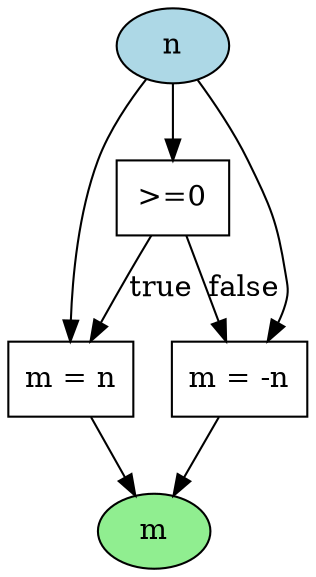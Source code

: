 digraph my_abs_DFG {
    node [shape=ellipse, style=filled, fillcolor=lightblue];
    n [label="n"];
    node [shape=box, style=""];
    op_cond [label=">=0"];
    op_assign1 [label="m = n"];
    op_assign2 [label="m = -n"];
    node [shape=ellipse, style=filled, fillcolor=lightgreen];
    m_out [label="m"];
    n -> op_cond;
    n -> op_assign1;
    n -> op_assign2;
    op_cond -> op_assign1 [label="true"];
    op_cond -> op_assign2 [label="false"];
    op_assign1 -> m_out;
    op_assign2 -> m_out;
}